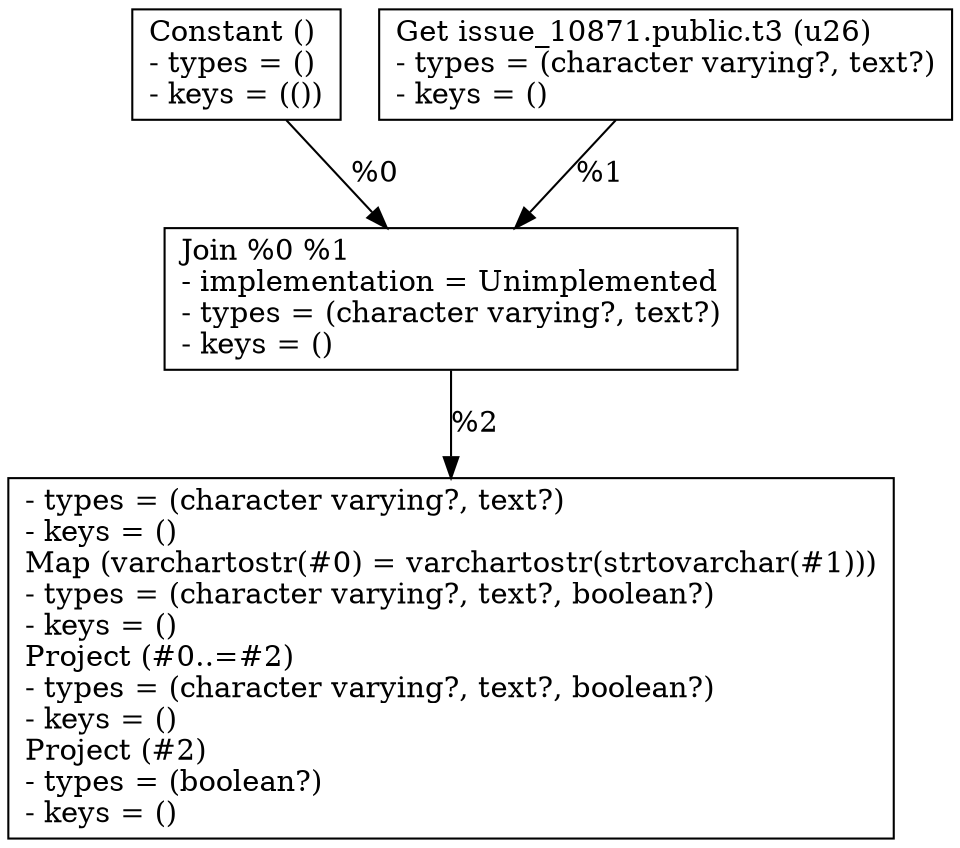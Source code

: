 digraph G {
    node0 [shape = record, label="Constant ()\l- types = ()\l- keys = (())\l"]
    node1 [shape = record, label="Get issue_10871.public.t3 (u26)\l- types = (character varying?, text?)\l- keys = ()\l"]
    node2 [shape = record, label="Join %0 %1\l- implementation = Unimplemented\l- types = (character varying?, text?)\l- keys = ()\l"]
    node3 [shape = record, label="- types = (character varying?, text?)\l- keys = ()\lMap (varchartostr(#0) = varchartostr(strtovarchar(#1)))\l- types = (character varying?, text?, boolean?)\l- keys = ()\lProject (#0..=#2)\l- types = (character varying?, text?, boolean?)\l- keys = ()\lProject (#2)\l- types = (boolean?)\l- keys = ()\l"]
    node1 -> node2 [label = "%1\l"]
    node2 -> node3 [label = "%2\l"]
    node0 -> node2 [label = "%0\l"]
}
